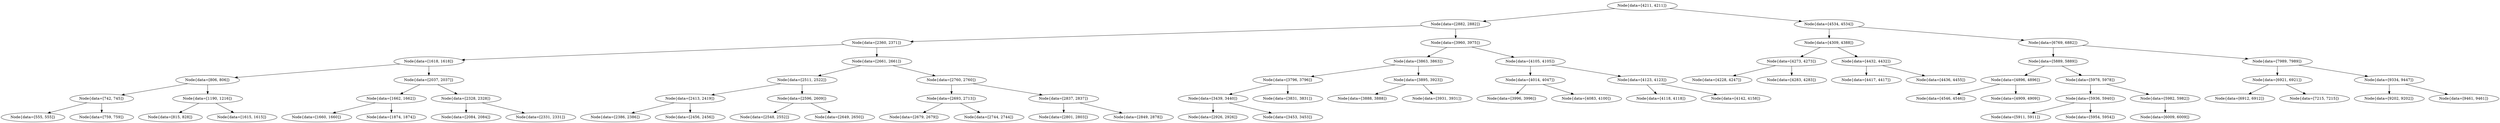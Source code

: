 digraph G{
70165127 [label="Node{data=[4211, 4211]}"]
70165127 -> 2026706491
2026706491 [label="Node{data=[2882, 2882]}"]
2026706491 -> 520830206
520830206 [label="Node{data=[2360, 2371]}"]
520830206 -> 351216770
351216770 [label="Node{data=[1618, 1618]}"]
351216770 -> 1705281026
1705281026 [label="Node{data=[806, 806]}"]
1705281026 -> 1967667267
1967667267 [label="Node{data=[742, 745]}"]
1967667267 -> 862062296
862062296 [label="Node{data=[555, 555]}"]
1967667267 -> 1589968642
1589968642 [label="Node{data=[759, 759]}"]
1705281026 -> 521270862
521270862 [label="Node{data=[1190, 1216]}"]
521270862 -> 724525007
724525007 [label="Node{data=[815, 828]}"]
521270862 -> 140040372
140040372 [label="Node{data=[1615, 1615]}"]
351216770 -> 1897732690
1897732690 [label="Node{data=[2037, 2037]}"]
1897732690 -> 1630413241
1630413241 [label="Node{data=[1662, 1662]}"]
1630413241 -> 808377204
808377204 [label="Node{data=[1660, 1660]}"]
1630413241 -> 2130520253
2130520253 [label="Node{data=[1874, 1874]}"]
1897732690 -> 1730900666
1730900666 [label="Node{data=[2328, 2328]}"]
1730900666 -> 1998103567
1998103567 [label="Node{data=[2084, 2084]}"]
1730900666 -> 824915171
824915171 [label="Node{data=[2331, 2331]}"]
520830206 -> 646204091
646204091 [label="Node{data=[2661, 2661]}"]
646204091 -> 445010547
445010547 [label="Node{data=[2511, 2522]}"]
445010547 -> 680306160
680306160 [label="Node{data=[2413, 2419]}"]
680306160 -> 1080561710
1080561710 [label="Node{data=[2386, 2386]}"]
680306160 -> 1153256202
1153256202 [label="Node{data=[2456, 2456]}"]
445010547 -> 1811975204
1811975204 [label="Node{data=[2596, 2609]}"]
1811975204 -> 560858993
560858993 [label="Node{data=[2548, 2552]}"]
1811975204 -> 554146322
554146322 [label="Node{data=[2649, 2650]}"]
646204091 -> 265052195
265052195 [label="Node{data=[2760, 2760]}"]
265052195 -> 1741007954
1741007954 [label="Node{data=[2693, 2713]}"]
1741007954 -> 910260820
910260820 [label="Node{data=[2679, 2679]}"]
1741007954 -> 730575236
730575236 [label="Node{data=[2744, 2744]}"]
265052195 -> 1193939374
1193939374 [label="Node{data=[2837, 2837]}"]
1193939374 -> 231182885
231182885 [label="Node{data=[2801, 2803]}"]
1193939374 -> 820627987
820627987 [label="Node{data=[2849, 2878]}"]
2026706491 -> 1176001051
1176001051 [label="Node{data=[3960, 3975]}"]
1176001051 -> 1361609751
1361609751 [label="Node{data=[3863, 3863]}"]
1361609751 -> 1624203949
1624203949 [label="Node{data=[3796, 3796]}"]
1624203949 -> 503879157
503879157 [label="Node{data=[3439, 3440]}"]
503879157 -> 449105069
449105069 [label="Node{data=[2926, 2926]}"]
503879157 -> 265939934
265939934 [label="Node{data=[3453, 3453]}"]
1624203949 -> 345516674
345516674 [label="Node{data=[3831, 3831]}"]
1361609751 -> 1323676377
1323676377 [label="Node{data=[3895, 3923]}"]
1323676377 -> 1928900108
1928900108 [label="Node{data=[3888, 3888]}"]
1323676377 -> 843005078
843005078 [label="Node{data=[3931, 3931]}"]
1176001051 -> 1730595945
1730595945 [label="Node{data=[4105, 4105]}"]
1730595945 -> 79092014
79092014 [label="Node{data=[4014, 4047]}"]
79092014 -> 864657274
864657274 [label="Node{data=[3996, 3996]}"]
79092014 -> 2023349777
2023349777 [label="Node{data=[4083, 4100]}"]
1730595945 -> 688722159
688722159 [label="Node{data=[4123, 4123]}"]
688722159 -> 465621833
465621833 [label="Node{data=[4118, 4118]}"]
688722159 -> 1682828548
1682828548 [label="Node{data=[4142, 4158]}"]
70165127 -> 1385352906
1385352906 [label="Node{data=[4534, 4534]}"]
1385352906 -> 332998175
332998175 [label="Node{data=[4309, 4388]}"]
332998175 -> 245298614
245298614 [label="Node{data=[4273, 4273]}"]
245298614 -> 87035052
87035052 [label="Node{data=[4228, 4247]}"]
245298614 -> 1091597918
1091597918 [label="Node{data=[4283, 4283]}"]
332998175 -> 463690173
463690173 [label="Node{data=[4432, 4432]}"]
463690173 -> 1659452474
1659452474 [label="Node{data=[4417, 4417]}"]
463690173 -> 1731795367
1731795367 [label="Node{data=[4436, 4455]}"]
1385352906 -> 634991000
634991000 [label="Node{data=[6769, 6882]}"]
634991000 -> 607578671
607578671 [label="Node{data=[5889, 5889]}"]
607578671 -> 261429887
261429887 [label="Node{data=[4896, 4896]}"]
261429887 -> 550424075
550424075 [label="Node{data=[4546, 4546]}"]
261429887 -> 1282899579
1282899579 [label="Node{data=[4909, 4909]}"]
607578671 -> 1594065480
1594065480 [label="Node{data=[5978, 5978]}"]
1594065480 -> 2028088629
2028088629 [label="Node{data=[5936, 5940]}"]
2028088629 -> 780802740
780802740 [label="Node{data=[5911, 5911]}"]
2028088629 -> 1509506488
1509506488 [label="Node{data=[5954, 5954]}"]
1594065480 -> 447477005
447477005 [label="Node{data=[5982, 5982]}"]
447477005 -> 1942612200
1942612200 [label="Node{data=[6009, 6009]}"]
634991000 -> 233309087
233309087 [label="Node{data=[7989, 7989]}"]
233309087 -> 502066023
502066023 [label="Node{data=[6921, 6921]}"]
502066023 -> 1479177802
1479177802 [label="Node{data=[6912, 6912]}"]
502066023 -> 1687702287
1687702287 [label="Node{data=[7215, 7215]}"]
233309087 -> 690051320
690051320 [label="Node{data=[9334, 9447]}"]
690051320 -> 1407986024
1407986024 [label="Node{data=[9202, 9202]}"]
690051320 -> 1493142905
1493142905 [label="Node{data=[9461, 9461]}"]
}